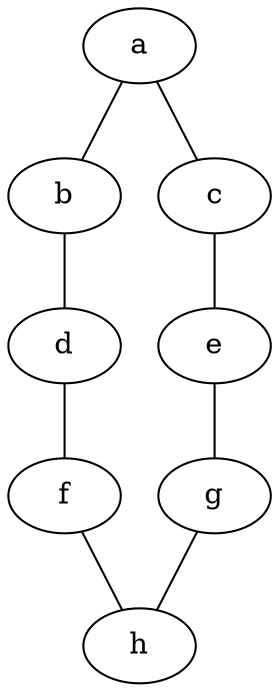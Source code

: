 graph {
	"a" ["ui.label"="a"];
	"b" ["ui.label"="b"];
	"c" ["ui.label"="c"];
	"d" ["ui.label"="d"];
	"e" ["ui.label"="e"];
	"f" ["ui.label"="f"];
	"g" ["ui.label"="g"];
	"h" ["ui.label"="h"];
	"a" -- "b" ["capacity"=5];
	"a" -- "c" ["capacity"=3];
	"b" -- "d" ["capacity"=2];
	"c" -- "e" ["capacity"=2];
	"d" -- "f" ["capacity"=3];
	"e" -- "g" ["capacity"=2];
	"f" -- "h" ["capacity"=2];
	"g" -- "h" ["capacity"=2];
}
